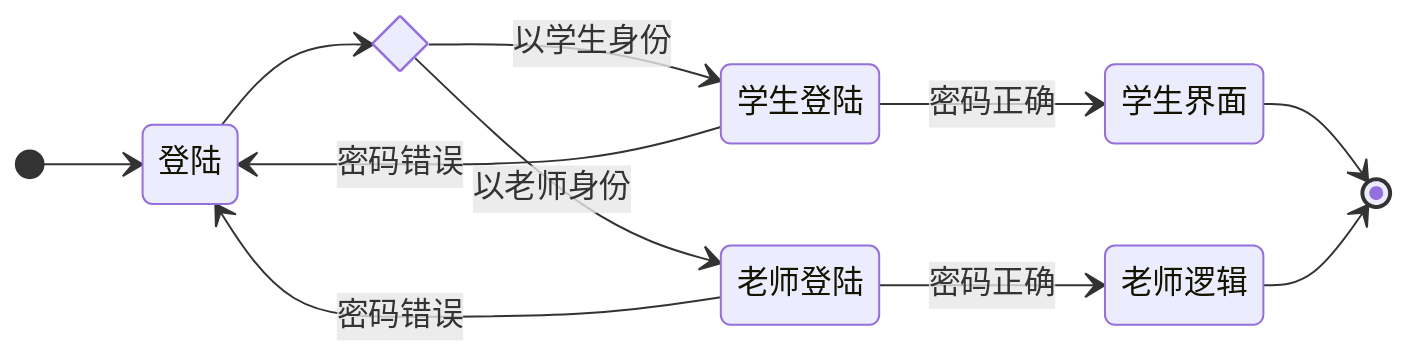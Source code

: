 stateDiagram-v2
direction LR
    [*] --> 登陆
    
    state login_branch <<choice>>
    登陆 --> login_branch
    
    login_branch --> 学生登陆: 以学生身份
    login_branch --> 老师登陆: 以老师身份

    学生登陆 --> 登陆: 密码错误
    老师登陆 --> 登陆: 密码错误

    学生登陆 --> 学生界面: 密码正确
    学生界面 --> [*]
    老师登陆 --> 老师逻辑: 密码正确
    老师逻辑 --> [*]